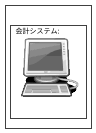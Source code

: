 @startuml

'Adapted from https://github.com/Crashedmind/PlantUML-opensecurityarchitecture-icons/blob/master/all
scale .5
!include <osa/desktop/desktop>

rectangle "" {
    rectangle "会計システム:\n <$desktop>"
}

@enduml